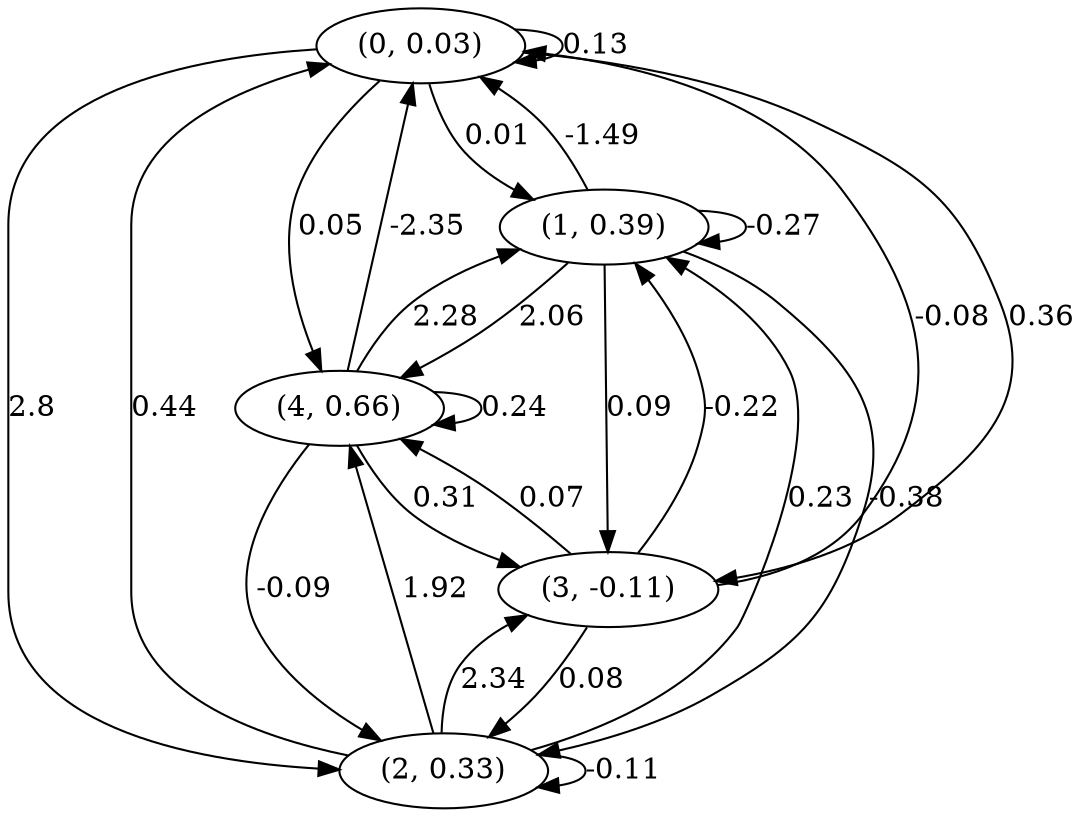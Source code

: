 digraph {
    0 [ label = "(0, 0.03)" ]
    1 [ label = "(1, 0.39)" ]
    2 [ label = "(2, 0.33)" ]
    3 [ label = "(3, -0.11)" ]
    4 [ label = "(4, 0.66)" ]
    0 -> 0 [ label = "0.13" ]
    1 -> 1 [ label = "-0.27" ]
    2 -> 2 [ label = "-0.11" ]
    4 -> 4 [ label = "0.24" ]
    1 -> 0 [ label = "-1.49" ]
    2 -> 0 [ label = "0.44" ]
    3 -> 0 [ label = "-0.08" ]
    4 -> 0 [ label = "-2.35" ]
    0 -> 1 [ label = "0.01" ]
    2 -> 1 [ label = "0.23" ]
    3 -> 1 [ label = "-0.22" ]
    4 -> 1 [ label = "2.28" ]
    0 -> 2 [ label = "2.8" ]
    1 -> 2 [ label = "-0.38" ]
    3 -> 2 [ label = "0.08" ]
    4 -> 2 [ label = "-0.09" ]
    0 -> 3 [ label = "0.36" ]
    1 -> 3 [ label = "0.09" ]
    2 -> 3 [ label = "2.34" ]
    4 -> 3 [ label = "0.31" ]
    0 -> 4 [ label = "0.05" ]
    1 -> 4 [ label = "2.06" ]
    2 -> 4 [ label = "1.92" ]
    3 -> 4 [ label = "0.07" ]
}

